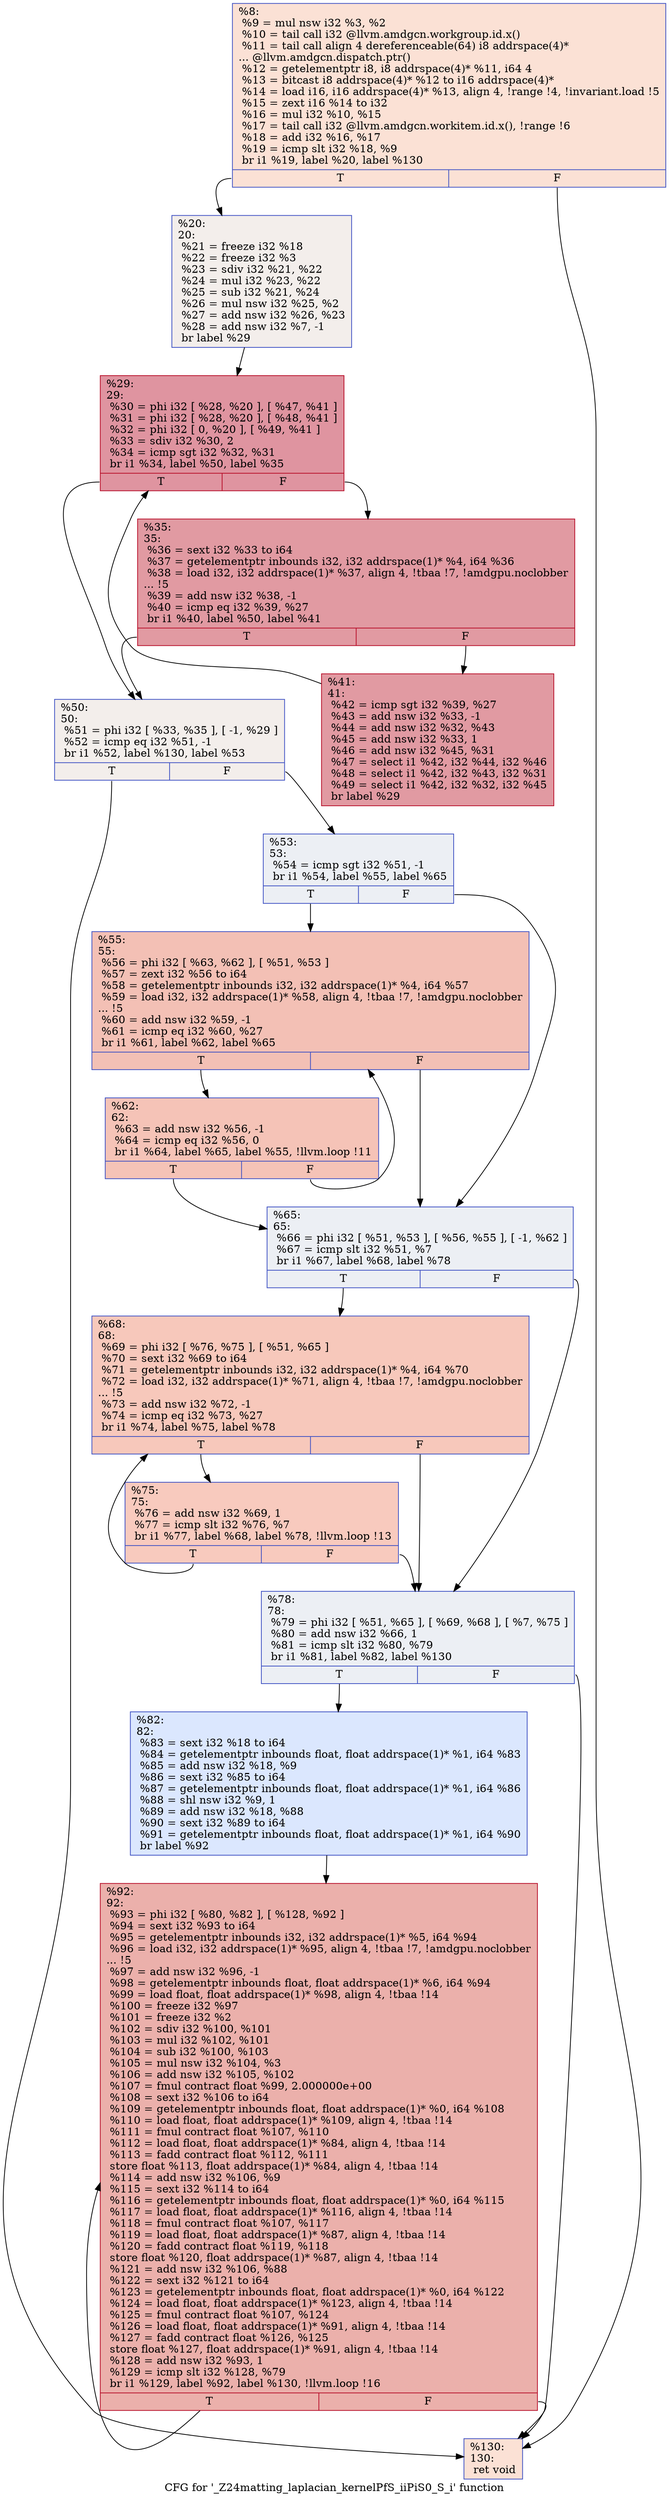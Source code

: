 digraph "CFG for '_Z24matting_laplacian_kernelPfS_iiPiS0_S_i' function" {
	label="CFG for '_Z24matting_laplacian_kernelPfS_iiPiS0_S_i' function";

	Node0x6365660 [shape=record,color="#3d50c3ff", style=filled, fillcolor="#f7bca170",label="{%8:\l  %9 = mul nsw i32 %3, %2\l  %10 = tail call i32 @llvm.amdgcn.workgroup.id.x()\l  %11 = tail call align 4 dereferenceable(64) i8 addrspace(4)*\l... @llvm.amdgcn.dispatch.ptr()\l  %12 = getelementptr i8, i8 addrspace(4)* %11, i64 4\l  %13 = bitcast i8 addrspace(4)* %12 to i16 addrspace(4)*\l  %14 = load i16, i16 addrspace(4)* %13, align 4, !range !4, !invariant.load !5\l  %15 = zext i16 %14 to i32\l  %16 = mul i32 %10, %15\l  %17 = tail call i32 @llvm.amdgcn.workitem.id.x(), !range !6\l  %18 = add i32 %16, %17\l  %19 = icmp slt i32 %18, %9\l  br i1 %19, label %20, label %130\l|{<s0>T|<s1>F}}"];
	Node0x6365660:s0 -> Node0x6367670;
	Node0x6365660:s1 -> Node0x6367700;
	Node0x6367670 [shape=record,color="#3d50c3ff", style=filled, fillcolor="#e5d8d170",label="{%20:\l20:                                               \l  %21 = freeze i32 %18\l  %22 = freeze i32 %3\l  %23 = sdiv i32 %21, %22\l  %24 = mul i32 %23, %22\l  %25 = sub i32 %21, %24\l  %26 = mul nsw i32 %25, %2\l  %27 = add nsw i32 %26, %23\l  %28 = add nsw i32 %7, -1\l  br label %29\l}"];
	Node0x6367670 -> Node0x6367c80;
	Node0x6367c80 [shape=record,color="#b70d28ff", style=filled, fillcolor="#b70d2870",label="{%29:\l29:                                               \l  %30 = phi i32 [ %28, %20 ], [ %47, %41 ]\l  %31 = phi i32 [ %28, %20 ], [ %48, %41 ]\l  %32 = phi i32 [ 0, %20 ], [ %49, %41 ]\l  %33 = sdiv i32 %30, 2\l  %34 = icmp sgt i32 %32, %31\l  br i1 %34, label %50, label %35\l|{<s0>T|<s1>F}}"];
	Node0x6367c80:s0 -> Node0x6367230;
	Node0x6367c80:s1 -> Node0x6368400;
	Node0x6368400 [shape=record,color="#b70d28ff", style=filled, fillcolor="#bb1b2c70",label="{%35:\l35:                                               \l  %36 = sext i32 %33 to i64\l  %37 = getelementptr inbounds i32, i32 addrspace(1)* %4, i64 %36\l  %38 = load i32, i32 addrspace(1)* %37, align 4, !tbaa !7, !amdgpu.noclobber\l... !5\l  %39 = add nsw i32 %38, -1\l  %40 = icmp eq i32 %39, %27\l  br i1 %40, label %50, label %41\l|{<s0>T|<s1>F}}"];
	Node0x6368400:s0 -> Node0x6367230;
	Node0x6368400:s1 -> Node0x6367d70;
	Node0x6367d70 [shape=record,color="#b70d28ff", style=filled, fillcolor="#bb1b2c70",label="{%41:\l41:                                               \l  %42 = icmp sgt i32 %39, %27\l  %43 = add nsw i32 %33, -1\l  %44 = add nsw i32 %32, %43\l  %45 = add nsw i32 %33, 1\l  %46 = add nsw i32 %45, %31\l  %47 = select i1 %42, i32 %44, i32 %46\l  %48 = select i1 %42, i32 %43, i32 %31\l  %49 = select i1 %42, i32 %32, i32 %45\l  br label %29\l}"];
	Node0x6367d70 -> Node0x6367c80;
	Node0x6367230 [shape=record,color="#3d50c3ff", style=filled, fillcolor="#e5d8d170",label="{%50:\l50:                                               \l  %51 = phi i32 [ %33, %35 ], [ -1, %29 ]\l  %52 = icmp eq i32 %51, -1\l  br i1 %52, label %130, label %53\l|{<s0>T|<s1>F}}"];
	Node0x6367230:s0 -> Node0x6367700;
	Node0x6367230:s1 -> Node0x63696e0;
	Node0x63696e0 [shape=record,color="#3d50c3ff", style=filled, fillcolor="#d4dbe670",label="{%53:\l53:                                               \l  %54 = icmp sgt i32 %51, -1\l  br i1 %54, label %55, label %65\l|{<s0>T|<s1>F}}"];
	Node0x63696e0:s0 -> Node0x6369870;
	Node0x63696e0:s1 -> Node0x63698c0;
	Node0x6369870 [shape=record,color="#3d50c3ff", style=filled, fillcolor="#e5705870",label="{%55:\l55:                                               \l  %56 = phi i32 [ %63, %62 ], [ %51, %53 ]\l  %57 = zext i32 %56 to i64\l  %58 = getelementptr inbounds i32, i32 addrspace(1)* %4, i64 %57\l  %59 = load i32, i32 addrspace(1)* %58, align 4, !tbaa !7, !amdgpu.noclobber\l... !5\l  %60 = add nsw i32 %59, -1\l  %61 = icmp eq i32 %60, %27\l  br i1 %61, label %62, label %65\l|{<s0>T|<s1>F}}"];
	Node0x6369870:s0 -> Node0x63699c0;
	Node0x6369870:s1 -> Node0x63698c0;
	Node0x63699c0 [shape=record,color="#3d50c3ff", style=filled, fillcolor="#e8765c70",label="{%62:\l62:                                               \l  %63 = add nsw i32 %56, -1\l  %64 = icmp eq i32 %56, 0\l  br i1 %64, label %65, label %55, !llvm.loop !11\l|{<s0>T|<s1>F}}"];
	Node0x63699c0:s0 -> Node0x63698c0;
	Node0x63699c0:s1 -> Node0x6369870;
	Node0x63698c0 [shape=record,color="#3d50c3ff", style=filled, fillcolor="#d4dbe670",label="{%65:\l65:                                               \l  %66 = phi i32 [ %51, %53 ], [ %56, %55 ], [ -1, %62 ]\l  %67 = icmp slt i32 %51, %7\l  br i1 %67, label %68, label %78\l|{<s0>T|<s1>F}}"];
	Node0x63698c0:s0 -> Node0x63682e0;
	Node0x63698c0:s1 -> Node0x6367eb0;
	Node0x63682e0 [shape=record,color="#3d50c3ff", style=filled, fillcolor="#ed836670",label="{%68:\l68:                                               \l  %69 = phi i32 [ %76, %75 ], [ %51, %65 ]\l  %70 = sext i32 %69 to i64\l  %71 = getelementptr inbounds i32, i32 addrspace(1)* %4, i64 %70\l  %72 = load i32, i32 addrspace(1)* %71, align 4, !tbaa !7, !amdgpu.noclobber\l... !5\l  %73 = add nsw i32 %72, -1\l  %74 = icmp eq i32 %73, %27\l  br i1 %74, label %75, label %78\l|{<s0>T|<s1>F}}"];
	Node0x63682e0:s0 -> Node0x636ab50;
	Node0x63682e0:s1 -> Node0x6367eb0;
	Node0x636ab50 [shape=record,color="#3d50c3ff", style=filled, fillcolor="#ef886b70",label="{%75:\l75:                                               \l  %76 = add nsw i32 %69, 1\l  %77 = icmp slt i32 %76, %7\l  br i1 %77, label %68, label %78, !llvm.loop !13\l|{<s0>T|<s1>F}}"];
	Node0x636ab50:s0 -> Node0x63682e0;
	Node0x636ab50:s1 -> Node0x6367eb0;
	Node0x6367eb0 [shape=record,color="#3d50c3ff", style=filled, fillcolor="#d4dbe670",label="{%78:\l78:                                               \l  %79 = phi i32 [ %51, %65 ], [ %69, %68 ], [ %7, %75 ]\l  %80 = add nsw i32 %66, 1\l  %81 = icmp slt i32 %80, %79\l  br i1 %81, label %82, label %130\l|{<s0>T|<s1>F}}"];
	Node0x6367eb0:s0 -> Node0x636b4a0;
	Node0x6367eb0:s1 -> Node0x6367700;
	Node0x636b4a0 [shape=record,color="#3d50c3ff", style=filled, fillcolor="#aec9fc70",label="{%82:\l82:                                               \l  %83 = sext i32 %18 to i64\l  %84 = getelementptr inbounds float, float addrspace(1)* %1, i64 %83\l  %85 = add nsw i32 %18, %9\l  %86 = sext i32 %85 to i64\l  %87 = getelementptr inbounds float, float addrspace(1)* %1, i64 %86\l  %88 = shl nsw i32 %9, 1\l  %89 = add nsw i32 %18, %88\l  %90 = sext i32 %89 to i64\l  %91 = getelementptr inbounds float, float addrspace(1)* %1, i64 %90\l  br label %92\l}"];
	Node0x636b4a0 -> Node0x636ba80;
	Node0x636ba80 [shape=record,color="#b70d28ff", style=filled, fillcolor="#d24b4070",label="{%92:\l92:                                               \l  %93 = phi i32 [ %80, %82 ], [ %128, %92 ]\l  %94 = sext i32 %93 to i64\l  %95 = getelementptr inbounds i32, i32 addrspace(1)* %5, i64 %94\l  %96 = load i32, i32 addrspace(1)* %95, align 4, !tbaa !7, !amdgpu.noclobber\l... !5\l  %97 = add nsw i32 %96, -1\l  %98 = getelementptr inbounds float, float addrspace(1)* %6, i64 %94\l  %99 = load float, float addrspace(1)* %98, align 4, !tbaa !14\l  %100 = freeze i32 %97\l  %101 = freeze i32 %2\l  %102 = sdiv i32 %100, %101\l  %103 = mul i32 %102, %101\l  %104 = sub i32 %100, %103\l  %105 = mul nsw i32 %104, %3\l  %106 = add nsw i32 %105, %102\l  %107 = fmul contract float %99, 2.000000e+00\l  %108 = sext i32 %106 to i64\l  %109 = getelementptr inbounds float, float addrspace(1)* %0, i64 %108\l  %110 = load float, float addrspace(1)* %109, align 4, !tbaa !14\l  %111 = fmul contract float %107, %110\l  %112 = load float, float addrspace(1)* %84, align 4, !tbaa !14\l  %113 = fadd contract float %112, %111\l  store float %113, float addrspace(1)* %84, align 4, !tbaa !14\l  %114 = add nsw i32 %106, %9\l  %115 = sext i32 %114 to i64\l  %116 = getelementptr inbounds float, float addrspace(1)* %0, i64 %115\l  %117 = load float, float addrspace(1)* %116, align 4, !tbaa !14\l  %118 = fmul contract float %107, %117\l  %119 = load float, float addrspace(1)* %87, align 4, !tbaa !14\l  %120 = fadd contract float %119, %118\l  store float %120, float addrspace(1)* %87, align 4, !tbaa !14\l  %121 = add nsw i32 %106, %88\l  %122 = sext i32 %121 to i64\l  %123 = getelementptr inbounds float, float addrspace(1)* %0, i64 %122\l  %124 = load float, float addrspace(1)* %123, align 4, !tbaa !14\l  %125 = fmul contract float %107, %124\l  %126 = load float, float addrspace(1)* %91, align 4, !tbaa !14\l  %127 = fadd contract float %126, %125\l  store float %127, float addrspace(1)* %91, align 4, !tbaa !14\l  %128 = add nsw i32 %93, 1\l  %129 = icmp slt i32 %128, %79\l  br i1 %129, label %92, label %130, !llvm.loop !16\l|{<s0>T|<s1>F}}"];
	Node0x636ba80:s0 -> Node0x636ba80;
	Node0x636ba80:s1 -> Node0x6367700;
	Node0x6367700 [shape=record,color="#3d50c3ff", style=filled, fillcolor="#f7bca170",label="{%130:\l130:                                              \l  ret void\l}"];
}
